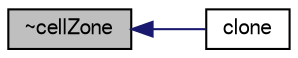digraph "~cellZone"
{
  bgcolor="transparent";
  edge [fontname="FreeSans",fontsize="10",labelfontname="FreeSans",labelfontsize="10"];
  node [fontname="FreeSans",fontsize="10",shape=record];
  rankdir="LR";
  Node19 [label="~cellZone",height=0.2,width=0.4,color="black", fillcolor="grey75", style="filled", fontcolor="black"];
  Node19 -> Node20 [dir="back",color="midnightblue",fontsize="10",style="solid",fontname="FreeSans"];
  Node20 [label="clone",height=0.2,width=0.4,color="black",URL="$a27506.html#a9a757a7a1277d34382e61ed9558adf02",tooltip="Construct and return a clone, resetting the cell list. "];
}

